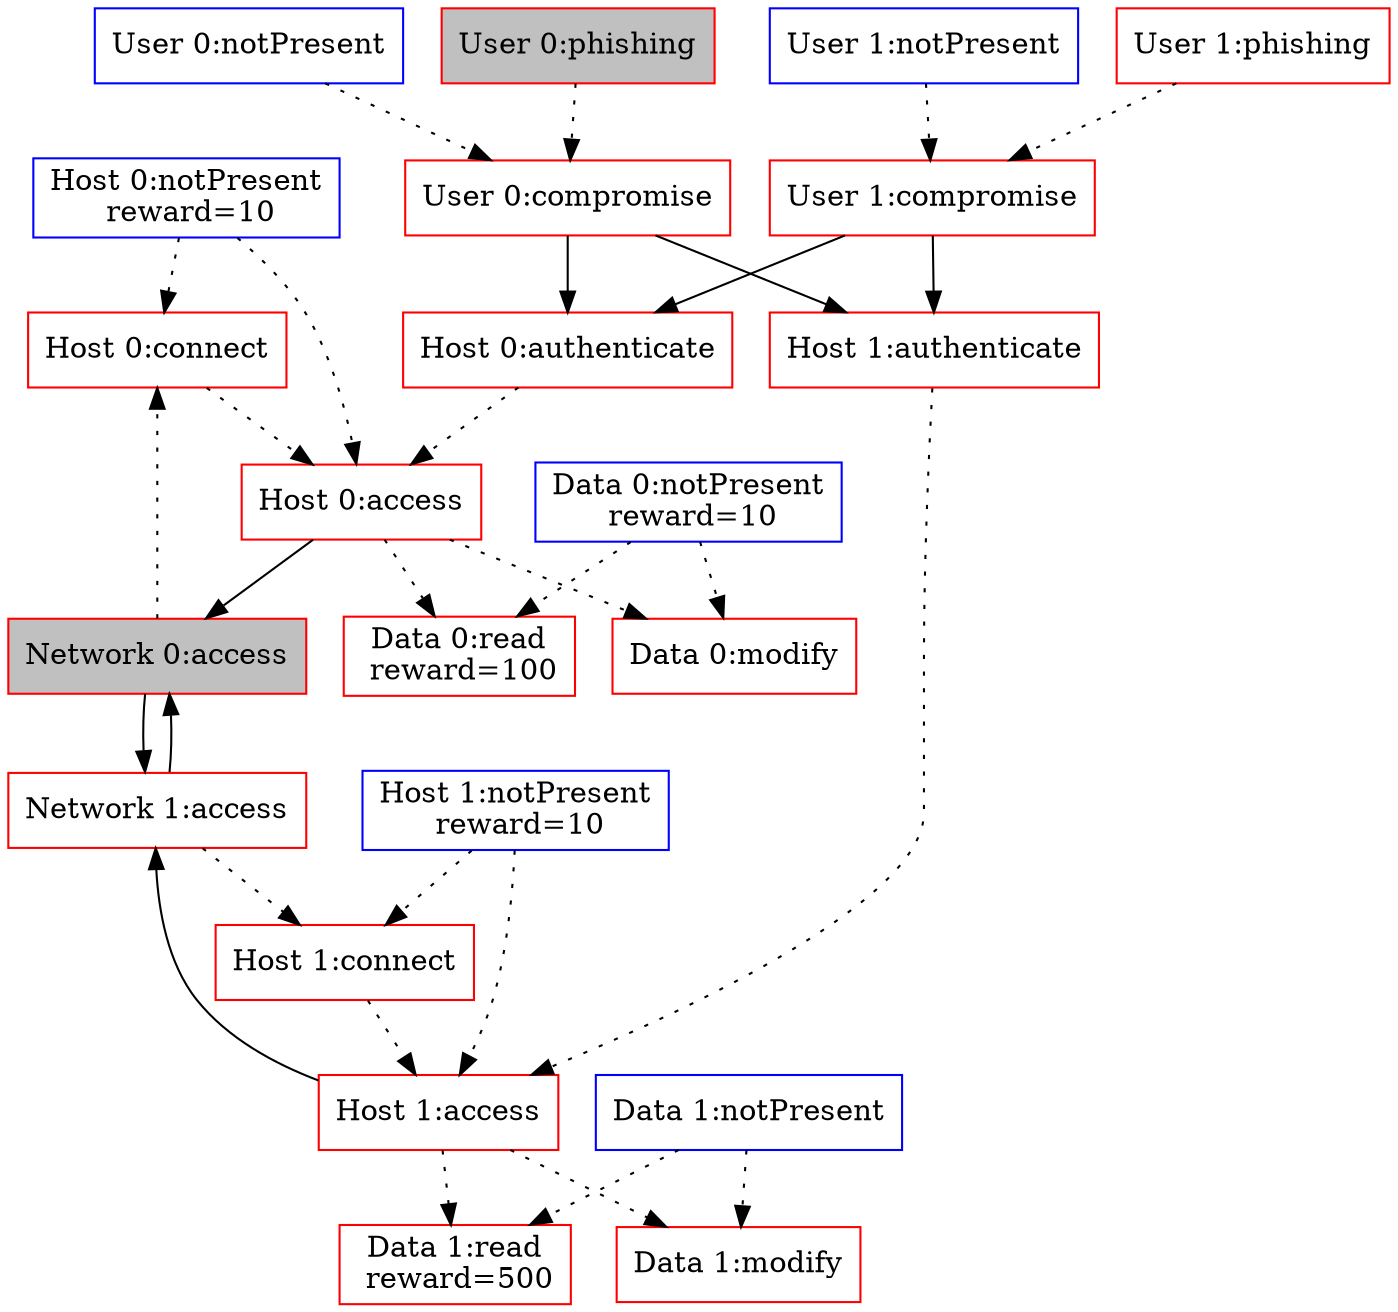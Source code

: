 digraph G {
"Host 0:notPresent" [label="Host 0:notPresent\n reward=10", shape="box", color="blue", fillcolor="white", style="filled"]
"Host 0:authenticate" [label="Host 0:authenticate", shape="box", color="red", fillcolor="white", style="filled"]"User 0:compromise" -> "Host 0:authenticate" [style="solid"]
"User 1:compromise" -> "Host 0:authenticate" [style="solid"]
"Host 0:connect" [label="Host 0:connect", shape="box", color="red", fillcolor="white", style="filled"]"Host 0:notPresent" -> "Host 0:connect" [style="dotted"]
"Network 0:access" -> "Host 0:connect" [style="dotted"]
"Host 0:access" [label="Host 0:access", shape="box", color="red", fillcolor="white", style="filled"]"Host 0:notPresent" -> "Host 0:access" [style="dotted"]
"Host 0:authenticate" -> "Host 0:access" [style="dotted"]
"Host 0:connect" -> "Host 0:access" [style="dotted"]
"Host 1:notPresent" [label="Host 1:notPresent\n reward=10", shape="box", color="blue", fillcolor="white", style="filled"]
"Host 1:authenticate" [label="Host 1:authenticate", shape="box", color="red", fillcolor="white", style="filled"]"User 0:compromise" -> "Host 1:authenticate" [style="solid"]
"User 1:compromise" -> "Host 1:authenticate" [style="solid"]
"Host 1:connect" [label="Host 1:connect", shape="box", color="red", fillcolor="white", style="filled"]"Host 1:notPresent" -> "Host 1:connect" [style="dotted"]
"Network 1:access" -> "Host 1:connect" [style="dotted"]
"Host 1:access" [label="Host 1:access", shape="box", color="red", fillcolor="white", style="filled"]"Host 1:notPresent" -> "Host 1:access" [style="dotted"]
"Host 1:authenticate" -> "Host 1:access" [style="dotted"]
"Host 1:connect" -> "Host 1:access" [style="dotted"]
"Data 0:notPresent" [label="Data 0:notPresent\n reward=10", shape="box", color="blue", fillcolor="white", style="filled"]
"Data 0:read" [label="Data 0:read\n reward=100", shape="box", color="red", fillcolor="white", style="filled"]"Host 0:access" -> "Data 0:read" [style="dotted"]
"Data 0:notPresent" -> "Data 0:read" [style="dotted"]
"Data 0:modify" [label="Data 0:modify", shape="box", color="red", fillcolor="white", style="filled"]"Host 0:access" -> "Data 0:modify" [style="dotted"]
"Data 0:notPresent" -> "Data 0:modify" [style="dotted"]
"Data 1:notPresent" [label="Data 1:notPresent", shape="box", color="blue", fillcolor="white", style="filled"]
"Data 1:read" [label="Data 1:read\n reward=500", shape="box", color="red", fillcolor="white", style="filled"]"Host 1:access" -> "Data 1:read" [style="dotted"]
"Data 1:notPresent" -> "Data 1:read" [style="dotted"]
"Data 1:modify" [label="Data 1:modify", shape="box", color="red", fillcolor="white", style="filled"]"Host 1:access" -> "Data 1:modify" [style="dotted"]
"Data 1:notPresent" -> "Data 1:modify" [style="dotted"]
"User 0:notPresent" [label="User 0:notPresent", shape="box", color="blue", fillcolor="white", style="filled"]
"User 0:compromise" [label="User 0:compromise", shape="box", color="red", fillcolor="white", style="filled"]"User 0:notPresent" -> "User 0:compromise" [style="dotted"]
"User 0:phishing" -> "User 0:compromise" [style="dotted"]
"User 0:phishing" [label="User 0:phishing", shape="box", color="red", fillcolor="grey", style="filled"]
"User 1:notPresent" [label="User 1:notPresent", shape="box", color="blue", fillcolor="white", style="filled"]
"User 1:compromise" [label="User 1:compromise", shape="box", color="red", fillcolor="white", style="filled"]"User 1:notPresent" -> "User 1:compromise" [style="dotted"]
"User 1:phishing" -> "User 1:compromise" [style="dotted"]
"User 1:phishing" [label="User 1:phishing", shape="box", color="red", fillcolor="white", style="filled"]
"Network 0:access" [label="Network 0:access", shape="box", color="red", fillcolor="grey", style="filled"]"Host 0:access" -> "Network 0:access" [style="solid"]
"Network 1:access" -> "Network 0:access" [style="solid"]
"Network 1:access" [label="Network 1:access", shape="box", color="red", fillcolor="white", style="filled"]"Host 1:access" -> "Network 1:access" [style="solid"]
"Network 0:access" -> "Network 1:access" [style="solid"]
}